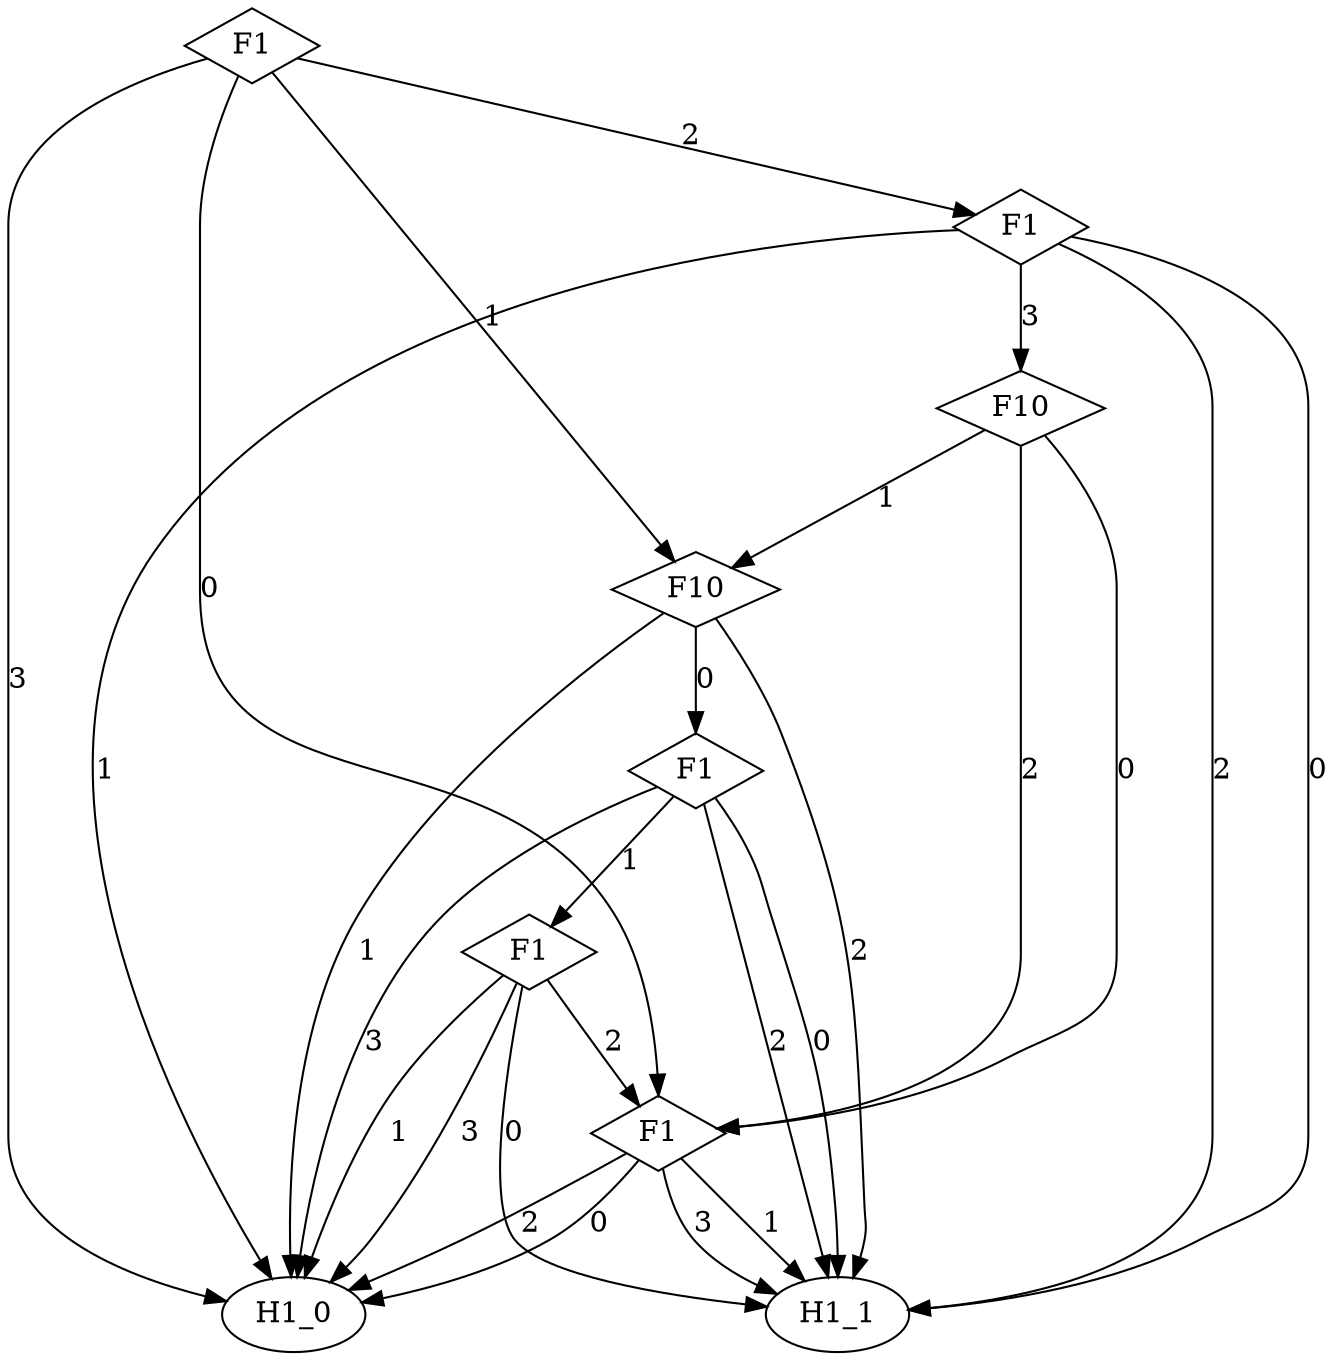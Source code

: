 digraph {
node [label=H1_1,style=""] H1_1
node [label=H1_0,style=""] H1_0
node [label=H1_1,style=""] H1_1
node [label=H1_0,style=""] H1_0
node [label=H1_0,style=""] H1_0
node [label=H1_0,style=""] H1_0
node [label=H1_1,style=""] H1_1
node [label=H1_0,style=""] H1_0
node [label=H1_1,style=""] H1_1
node [label=H1_1,style=""] H1_1
node [label=H1_1,style=""] H1_1
node [label=H1_0,style=""] H1_0
node [label=H1_1,style=""] H1_1
node [label=H1_0,style=""] H1_0
node [label=H1_1,style=""] H1_1
node [label=H1_0,style=""] H1_0
node [label=F1,shape="diamond",style=""] 6
node [label=F1,shape="diamond",style=""] 5
node [label=F1,shape="diamond",style=""] 4
node [label=F10,shape="diamond",style=""] 3
node [label=F10,shape="diamond",style=""] 2
node [label=F1,shape="diamond",style=""] 1
node [label=F1,shape="diamond",style=""] 0

6 -> H1_1 [label="3"]
6 -> H1_0 [label="2"]
6 -> H1_1 [label="1"]
6 -> H1_0 [label="0"]
5 -> H1_0 [label="3"]
5 -> 6 [label="2"]
5 -> H1_0 [label="1"]
5 -> H1_1 [label="0"]
4 -> H1_0 [label="3"]
4 -> H1_1 [label="2"]
4 -> 5 [label="1"]
4 -> H1_1 [label="0"]
3 -> H1_1 [label="2"]
3 -> H1_0 [label="1"]
3 -> 4 [label="0"]
2 -> 6 [label="2"]
2 -> 3 [label="1"]
2 -> 6 [label="0"]
1 -> 2 [label="3"]
1 -> H1_1 [label="2"]
1 -> H1_0 [label="1"]
1 -> H1_1 [label="0"]
0 -> H1_0 [label="3"]
0 -> 1 [label="2"]
0 -> 3 [label="1"]
0 -> 6 [label="0"]
}